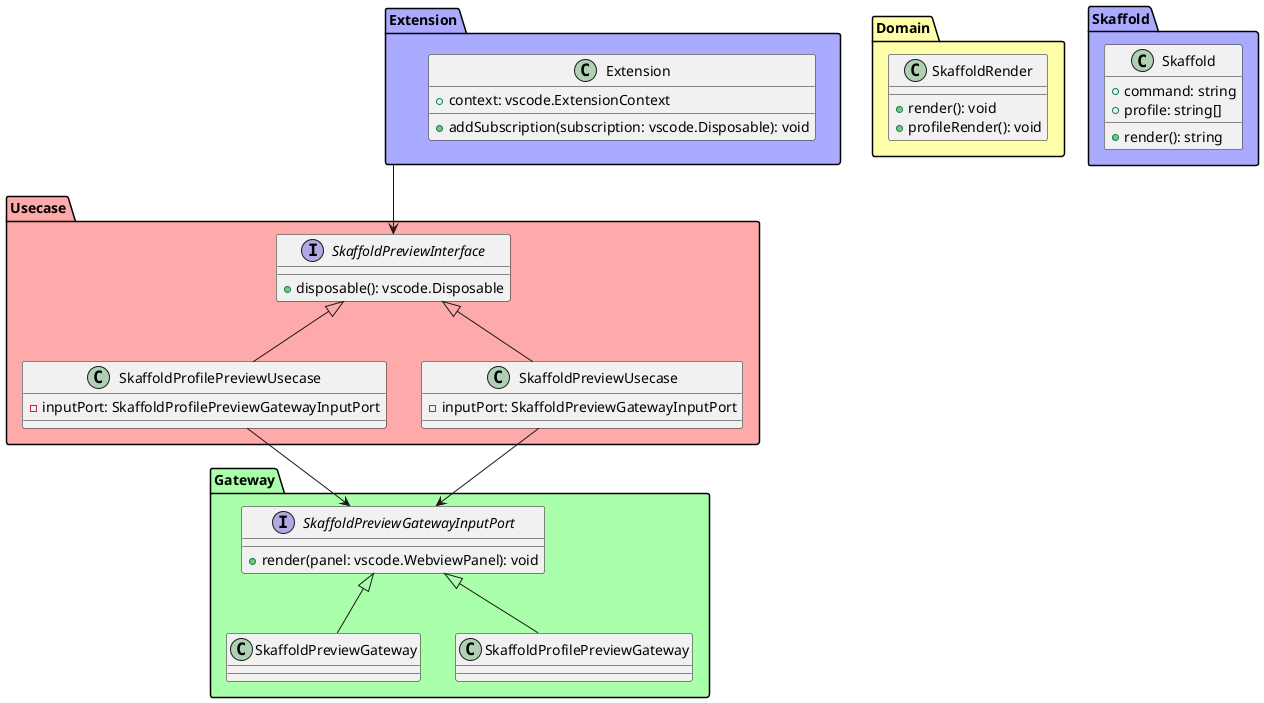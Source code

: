 @startuml

package Extension #AAAAFF {
  class Extension {
    + context: vscode.ExtensionContext
    + addSubscription(subscription: vscode.Disposable): void
  }
}

package Usecase #FFAAAA {
  interface SkaffoldPreviewInterface {
    + disposable(): vscode.Disposable
  }

  class SkaffoldPreviewUsecase {
    - inputPort: SkaffoldPreviewGatewayInputPort
  }

  class SkaffoldProfilePreviewUsecase {
    - inputPort: SkaffoldProfilePreviewGatewayInputPort
  }

  SkaffoldPreviewInterface <|-down- SkaffoldPreviewUsecase
  SkaffoldPreviewInterface <|-down- SkaffoldProfilePreviewUsecase
}

SkaffoldPreviewInterface <-up- Extension

package Gateway #AAFFAA {
  interface SkaffoldPreviewGatewayInputPort {
    + render(panel: vscode.WebviewPanel): void
  }

  class SkaffoldPreviewGateway {
  }

  SkaffoldPreviewGatewayInputPort <-up- SkaffoldPreviewUsecase
  SkaffoldPreviewGatewayInputPort <|-down- SkaffoldPreviewGateway

  class SkaffoldProfilePreviewGateway {

  }

  SkaffoldPreviewGatewayInputPort <-up- SkaffoldProfilePreviewUsecase
  SkaffoldPreviewGatewayInputPort <|-down- SkaffoldProfilePreviewGateway
}

package Domain #FFFFAA {
  class SkaffoldRender {
    + render(): void
    + profileRender(): void
  }
}

package Skaffold #AAAAFF {
  class Skaffold {
    + command: string
    + profile: string[]

    + render(): string
  }
}


@enduml